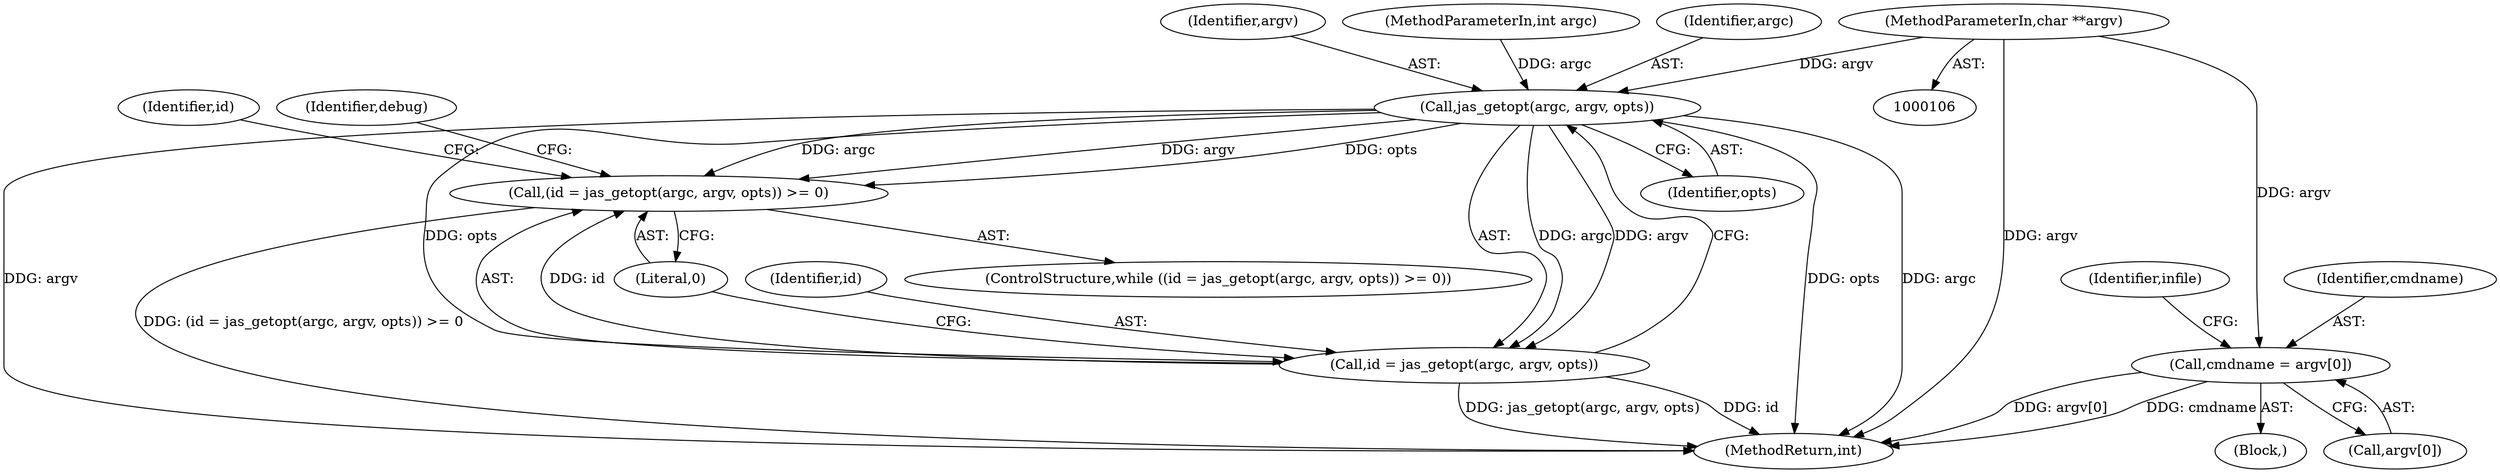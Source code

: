 digraph "0_jasper_d42b2388f7f8e0332c846675133acea151fc557a@pointer" {
"1000108" [label="(MethodParameterIn,char **argv)"];
"1000127" [label="(Call,cmdname = argv[0])"];
"1000148" [label="(Call,jas_getopt(argc, argv, opts))"];
"1000145" [label="(Call,(id = jas_getopt(argc, argv, opts)) >= 0)"];
"1000146" [label="(Call,id = jas_getopt(argc, argv, opts))"];
"1000155" [label="(Identifier,id)"];
"1000128" [label="(Identifier,cmdname)"];
"1000320" [label="(MethodReturn,int)"];
"1000151" [label="(Identifier,opts)"];
"1000148" [label="(Call,jas_getopt(argc, argv, opts))"];
"1000145" [label="(Call,(id = jas_getopt(argc, argv, opts)) >= 0)"];
"1000144" [label="(ControlStructure,while ((id = jas_getopt(argc, argv, opts)) >= 0))"];
"1000133" [label="(Identifier,infile)"];
"1000108" [label="(MethodParameterIn,char **argv)"];
"1000150" [label="(Identifier,argv)"];
"1000107" [label="(MethodParameterIn,int argc)"];
"1000152" [label="(Literal,0)"];
"1000129" [label="(Call,argv[0])"];
"1000193" [label="(Identifier,debug)"];
"1000147" [label="(Identifier,id)"];
"1000127" [label="(Call,cmdname = argv[0])"];
"1000149" [label="(Identifier,argc)"];
"1000109" [label="(Block,)"];
"1000146" [label="(Call,id = jas_getopt(argc, argv, opts))"];
"1000108" -> "1000106"  [label="AST: "];
"1000108" -> "1000320"  [label="DDG: argv"];
"1000108" -> "1000127"  [label="DDG: argv"];
"1000108" -> "1000148"  [label="DDG: argv"];
"1000127" -> "1000109"  [label="AST: "];
"1000127" -> "1000129"  [label="CFG: "];
"1000128" -> "1000127"  [label="AST: "];
"1000129" -> "1000127"  [label="AST: "];
"1000133" -> "1000127"  [label="CFG: "];
"1000127" -> "1000320"  [label="DDG: argv[0]"];
"1000127" -> "1000320"  [label="DDG: cmdname"];
"1000148" -> "1000146"  [label="AST: "];
"1000148" -> "1000151"  [label="CFG: "];
"1000149" -> "1000148"  [label="AST: "];
"1000150" -> "1000148"  [label="AST: "];
"1000151" -> "1000148"  [label="AST: "];
"1000146" -> "1000148"  [label="CFG: "];
"1000148" -> "1000320"  [label="DDG: opts"];
"1000148" -> "1000320"  [label="DDG: argc"];
"1000148" -> "1000320"  [label="DDG: argv"];
"1000148" -> "1000145"  [label="DDG: argc"];
"1000148" -> "1000145"  [label="DDG: argv"];
"1000148" -> "1000145"  [label="DDG: opts"];
"1000148" -> "1000146"  [label="DDG: argc"];
"1000148" -> "1000146"  [label="DDG: argv"];
"1000148" -> "1000146"  [label="DDG: opts"];
"1000107" -> "1000148"  [label="DDG: argc"];
"1000145" -> "1000144"  [label="AST: "];
"1000145" -> "1000152"  [label="CFG: "];
"1000146" -> "1000145"  [label="AST: "];
"1000152" -> "1000145"  [label="AST: "];
"1000155" -> "1000145"  [label="CFG: "];
"1000193" -> "1000145"  [label="CFG: "];
"1000145" -> "1000320"  [label="DDG: (id = jas_getopt(argc, argv, opts)) >= 0"];
"1000146" -> "1000145"  [label="DDG: id"];
"1000147" -> "1000146"  [label="AST: "];
"1000152" -> "1000146"  [label="CFG: "];
"1000146" -> "1000320"  [label="DDG: jas_getopt(argc, argv, opts)"];
"1000146" -> "1000320"  [label="DDG: id"];
}
